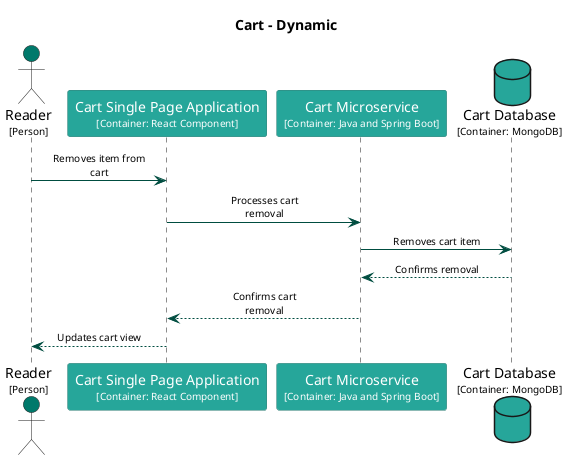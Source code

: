 @startuml
set separator none
title Cart - Dynamic

skinparam {
  arrowFontSize 10
  defaultTextAlignment center
  wrapWidth 200
  maxMessageSize 100
}

hide stereotype

skinparam sequenceParticipant<<Cart.CartDatabase>> {
  BackgroundColor #26a69a
  FontColor #ffffff
  BorderColor #1a746b
  shadowing false
}
skinparam sequenceParticipant<<Cart.CartMicroservice>> {
  BackgroundColor #26a69a
  FontColor #ffffff
  BorderColor #1a746b
  shadowing false
}
skinparam sequenceParticipant<<Cart.CartSinglePageApplication>> {
  BackgroundColor #26a69a
  FontColor #ffffff
  BorderColor #1a746b
  shadowing false
}
skinparam sequenceParticipant<<Reader>> {
  BackgroundColor #00796b
  FontColor #ffffff
  BorderColor #00544a
  shadowing false
}

actor "Reader\n<size:10>[Person]</size>" as Reader <<Reader>> #00796b
participant "Cart Single Page Application\n<size:10>[Container: React Component]</size>" as Cart.CartSinglePageApplication <<Cart.CartSinglePageApplication>> #26a69a
participant "Cart Microservice\n<size:10>[Container: Java and Spring Boot]</size>" as Cart.CartMicroservice <<Cart.CartMicroservice>> #26a69a
database "Cart Database\n<size:10>[Container: MongoDB]</size>" as Cart.CartDatabase <<Cart.CartDatabase>> #26a69a
Reader -[#004d40]> Cart.CartSinglePageApplication : Removes item from cart
Cart.CartSinglePageApplication -[#004d40]> Cart.CartMicroservice : Processes cart removal
Cart.CartMicroservice -[#004d40]> Cart.CartDatabase : Removes cart item
Cart.CartMicroservice <-[#004d40]- Cart.CartDatabase : Confirms removal
Cart.CartSinglePageApplication <-[#004d40]- Cart.CartMicroservice : Confirms cart removal
Reader <-[#004d40]- Cart.CartSinglePageApplication : Updates cart view
@enduml